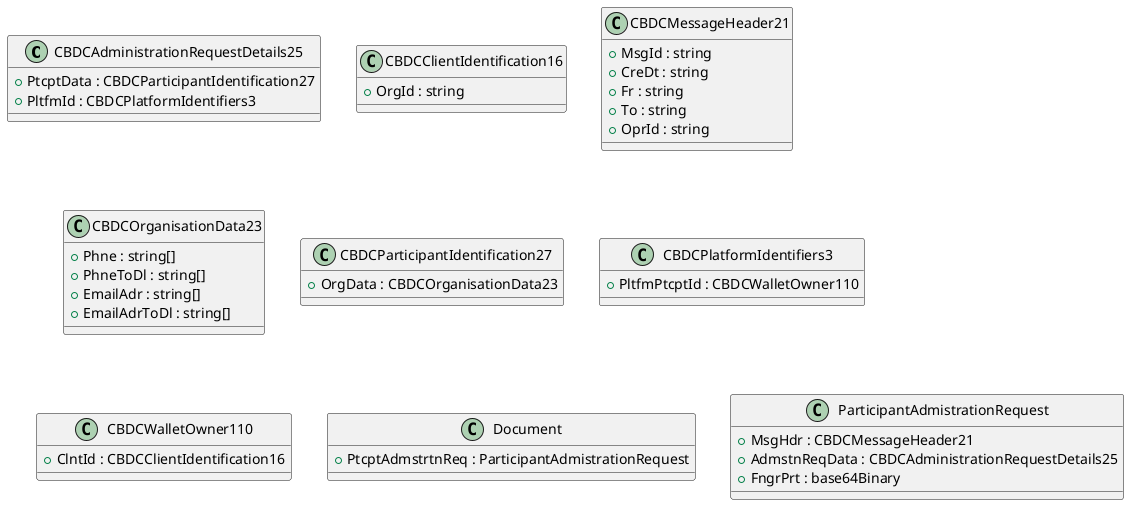 @startuml

class CBDCAdministrationRequestDetails25 {
    +PtcptData : CBDCParticipantIdentification27
    +PltfmId : CBDCPlatformIdentifiers3
}
class CBDCClientIdentification16 {
    +OrgId : string
}
class CBDCMessageHeader21 {
    +MsgId : string
    +CreDt : string
    +Fr : string
    +To : string
    +OprId : string
}
class CBDCOrganisationData23 {
    +Phne : string[]
    +PhneToDl : string[]
    +EmailAdr : string[]
    +EmailAdrToDl : string[]
}
class CBDCParticipantIdentification27 {
    +OrgData : CBDCOrganisationData23
}
class CBDCPlatformIdentifiers3 {
    +PltfmPtcptId : CBDCWalletOwner110
}
class CBDCWalletOwner110 {
    +ClntId : CBDCClientIdentification16
}
class Document {
    +PtcptAdmstrtnReq : ParticipantAdmistrationRequest
}
class ParticipantAdmistrationRequest {
    +MsgHdr : CBDCMessageHeader21
    +AdmstnReqData : CBDCAdministrationRequestDetails25
    +FngrPrt : base64Binary
}

@enduml
